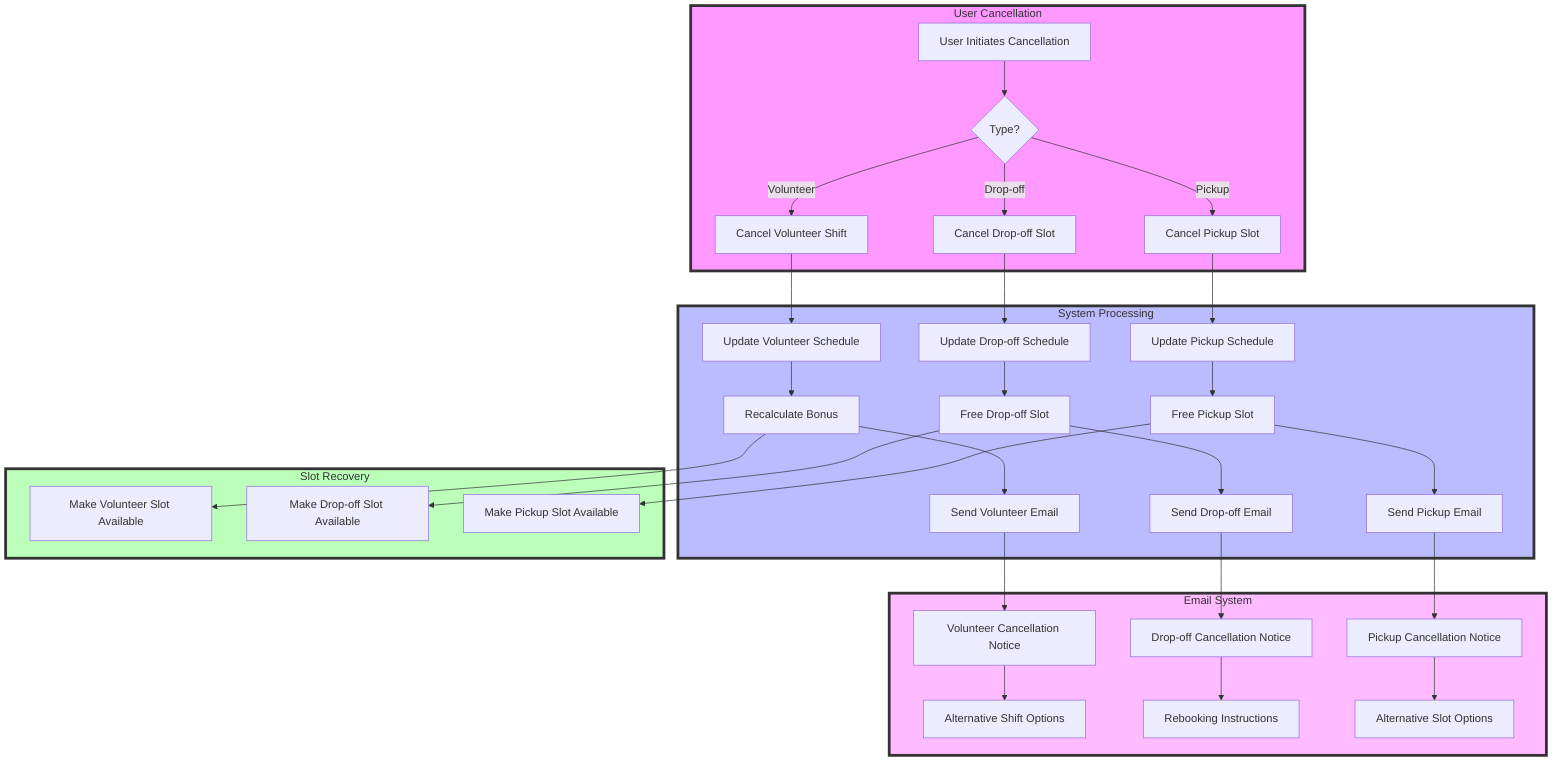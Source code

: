 flowchart TD
    subgraph User[User Cancellation]
        A1[User Initiates Cancellation] --> A2{Type?}
        A2 -->|Volunteer| B1[Cancel Volunteer Shift]
        A2 -->|Drop-off| B2[Cancel Drop-off Slot]
        A2 -->|Pickup| B3[Cancel Pickup Slot]
    end

    subgraph Processing[System Processing]
        B1 --> C1[Update Volunteer Schedule]
        B2 --> C2[Update Drop-off Schedule]
        B3 --> C3[Update Pickup Schedule]
        
        C1 --> D1[Recalculate Bonus]
        C2 --> D2[Free Drop-off Slot]
        C3 --> D3[Free Pickup Slot]
        
        D1 --> E1[Send Volunteer Email]
        D2 --> E2[Send Drop-off Email]
        D3 --> E3[Send Pickup Email]
    end

    subgraph Recovery[Slot Recovery]
        F1[Make Volunteer Slot Available]
        F2[Make Drop-off Slot Available]
        F3[Make Pickup Slot Available]
        
        D1 --> F1
        D2 --> F2
        D3 --> F3
    end

    subgraph Notifications[Email System]
        E1 --> G1[Volunteer Cancellation Notice]
        E2 --> G2[Drop-off Cancellation Notice]
        E3 --> G3[Pickup Cancellation Notice]
        
        G1 --> H1[Alternative Shift Options]
        G2 --> H2[Rebooking Instructions]
        G3 --> H3[Alternative Slot Options]
    end

    style User fill:#f9f,stroke:#333,stroke-width:4px
    style Processing fill:#bbf,stroke:#333,stroke-width:4px
    style Recovery fill:#bfb,stroke:#333,stroke-width:4px
    style Notifications fill:#fbf,stroke:#333,stroke-width:4px